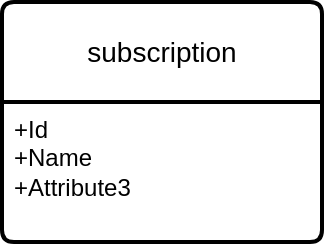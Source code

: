 <mxfile version="21.1.2" type="github">
  <diagram name="Page-1" id="2-M2aGnpPdnPNOOD0z7M">
    <mxGraphModel dx="838" dy="828" grid="1" gridSize="10" guides="1" tooltips="1" connect="1" arrows="1" fold="1" page="1" pageScale="1" pageWidth="827" pageHeight="1169" math="0" shadow="0">
      <root>
        <mxCell id="0" />
        <mxCell id="1" parent="0" />
        <mxCell id="oEqvRqCejhteg9lGrTLT-1" value="subscription" style="swimlane;childLayout=stackLayout;horizontal=1;startSize=50;horizontalStack=0;rounded=1;fontSize=14;fontStyle=0;strokeWidth=2;resizeParent=0;resizeLast=1;shadow=0;dashed=0;align=center;arcSize=4;whiteSpace=wrap;html=1;" vertex="1" parent="1">
          <mxGeometry x="70" y="140" width="160" height="120" as="geometry" />
        </mxCell>
        <mxCell id="oEqvRqCejhteg9lGrTLT-2" value="+Id&lt;br&gt;+Name&lt;br&gt;+Attribute3" style="align=left;strokeColor=none;fillColor=none;spacingLeft=4;fontSize=12;verticalAlign=top;resizable=0;rotatable=0;part=1;html=1;" vertex="1" parent="oEqvRqCejhteg9lGrTLT-1">
          <mxGeometry y="50" width="160" height="70" as="geometry" />
        </mxCell>
      </root>
    </mxGraphModel>
  </diagram>
</mxfile>
